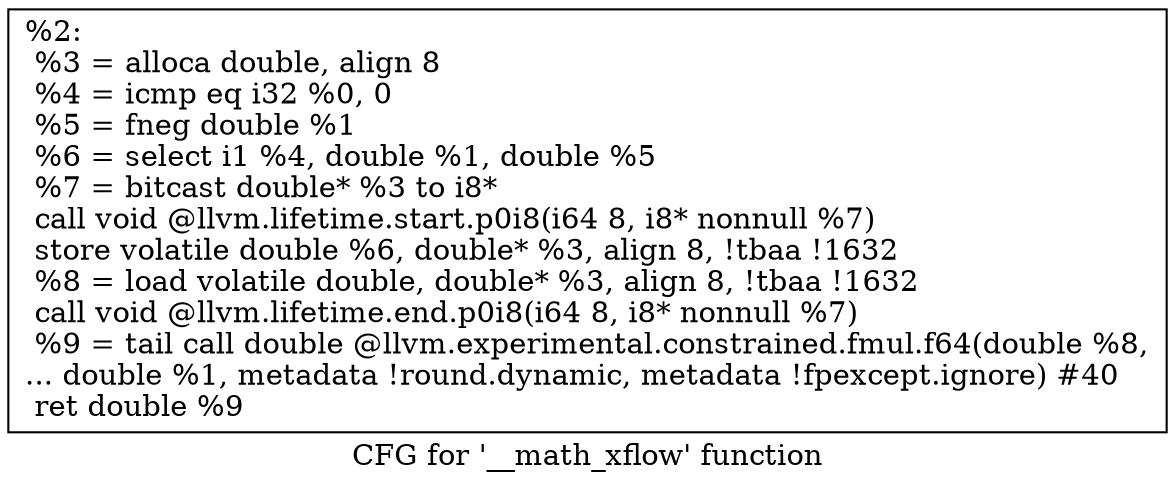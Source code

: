 digraph "CFG for '__math_xflow' function" {
	label="CFG for '__math_xflow' function";

	Node0x1556190 [shape=record,label="{%2:\l  %3 = alloca double, align 8\l  %4 = icmp eq i32 %0, 0\l  %5 = fneg double %1\l  %6 = select i1 %4, double %1, double %5\l  %7 = bitcast double* %3 to i8*\l  call void @llvm.lifetime.start.p0i8(i64 8, i8* nonnull %7)\l  store volatile double %6, double* %3, align 8, !tbaa !1632\l  %8 = load volatile double, double* %3, align 8, !tbaa !1632\l  call void @llvm.lifetime.end.p0i8(i64 8, i8* nonnull %7)\l  %9 = tail call double @llvm.experimental.constrained.fmul.f64(double %8,\l... double %1, metadata !round.dynamic, metadata !fpexcept.ignore) #40\l  ret double %9\l}"];
}
